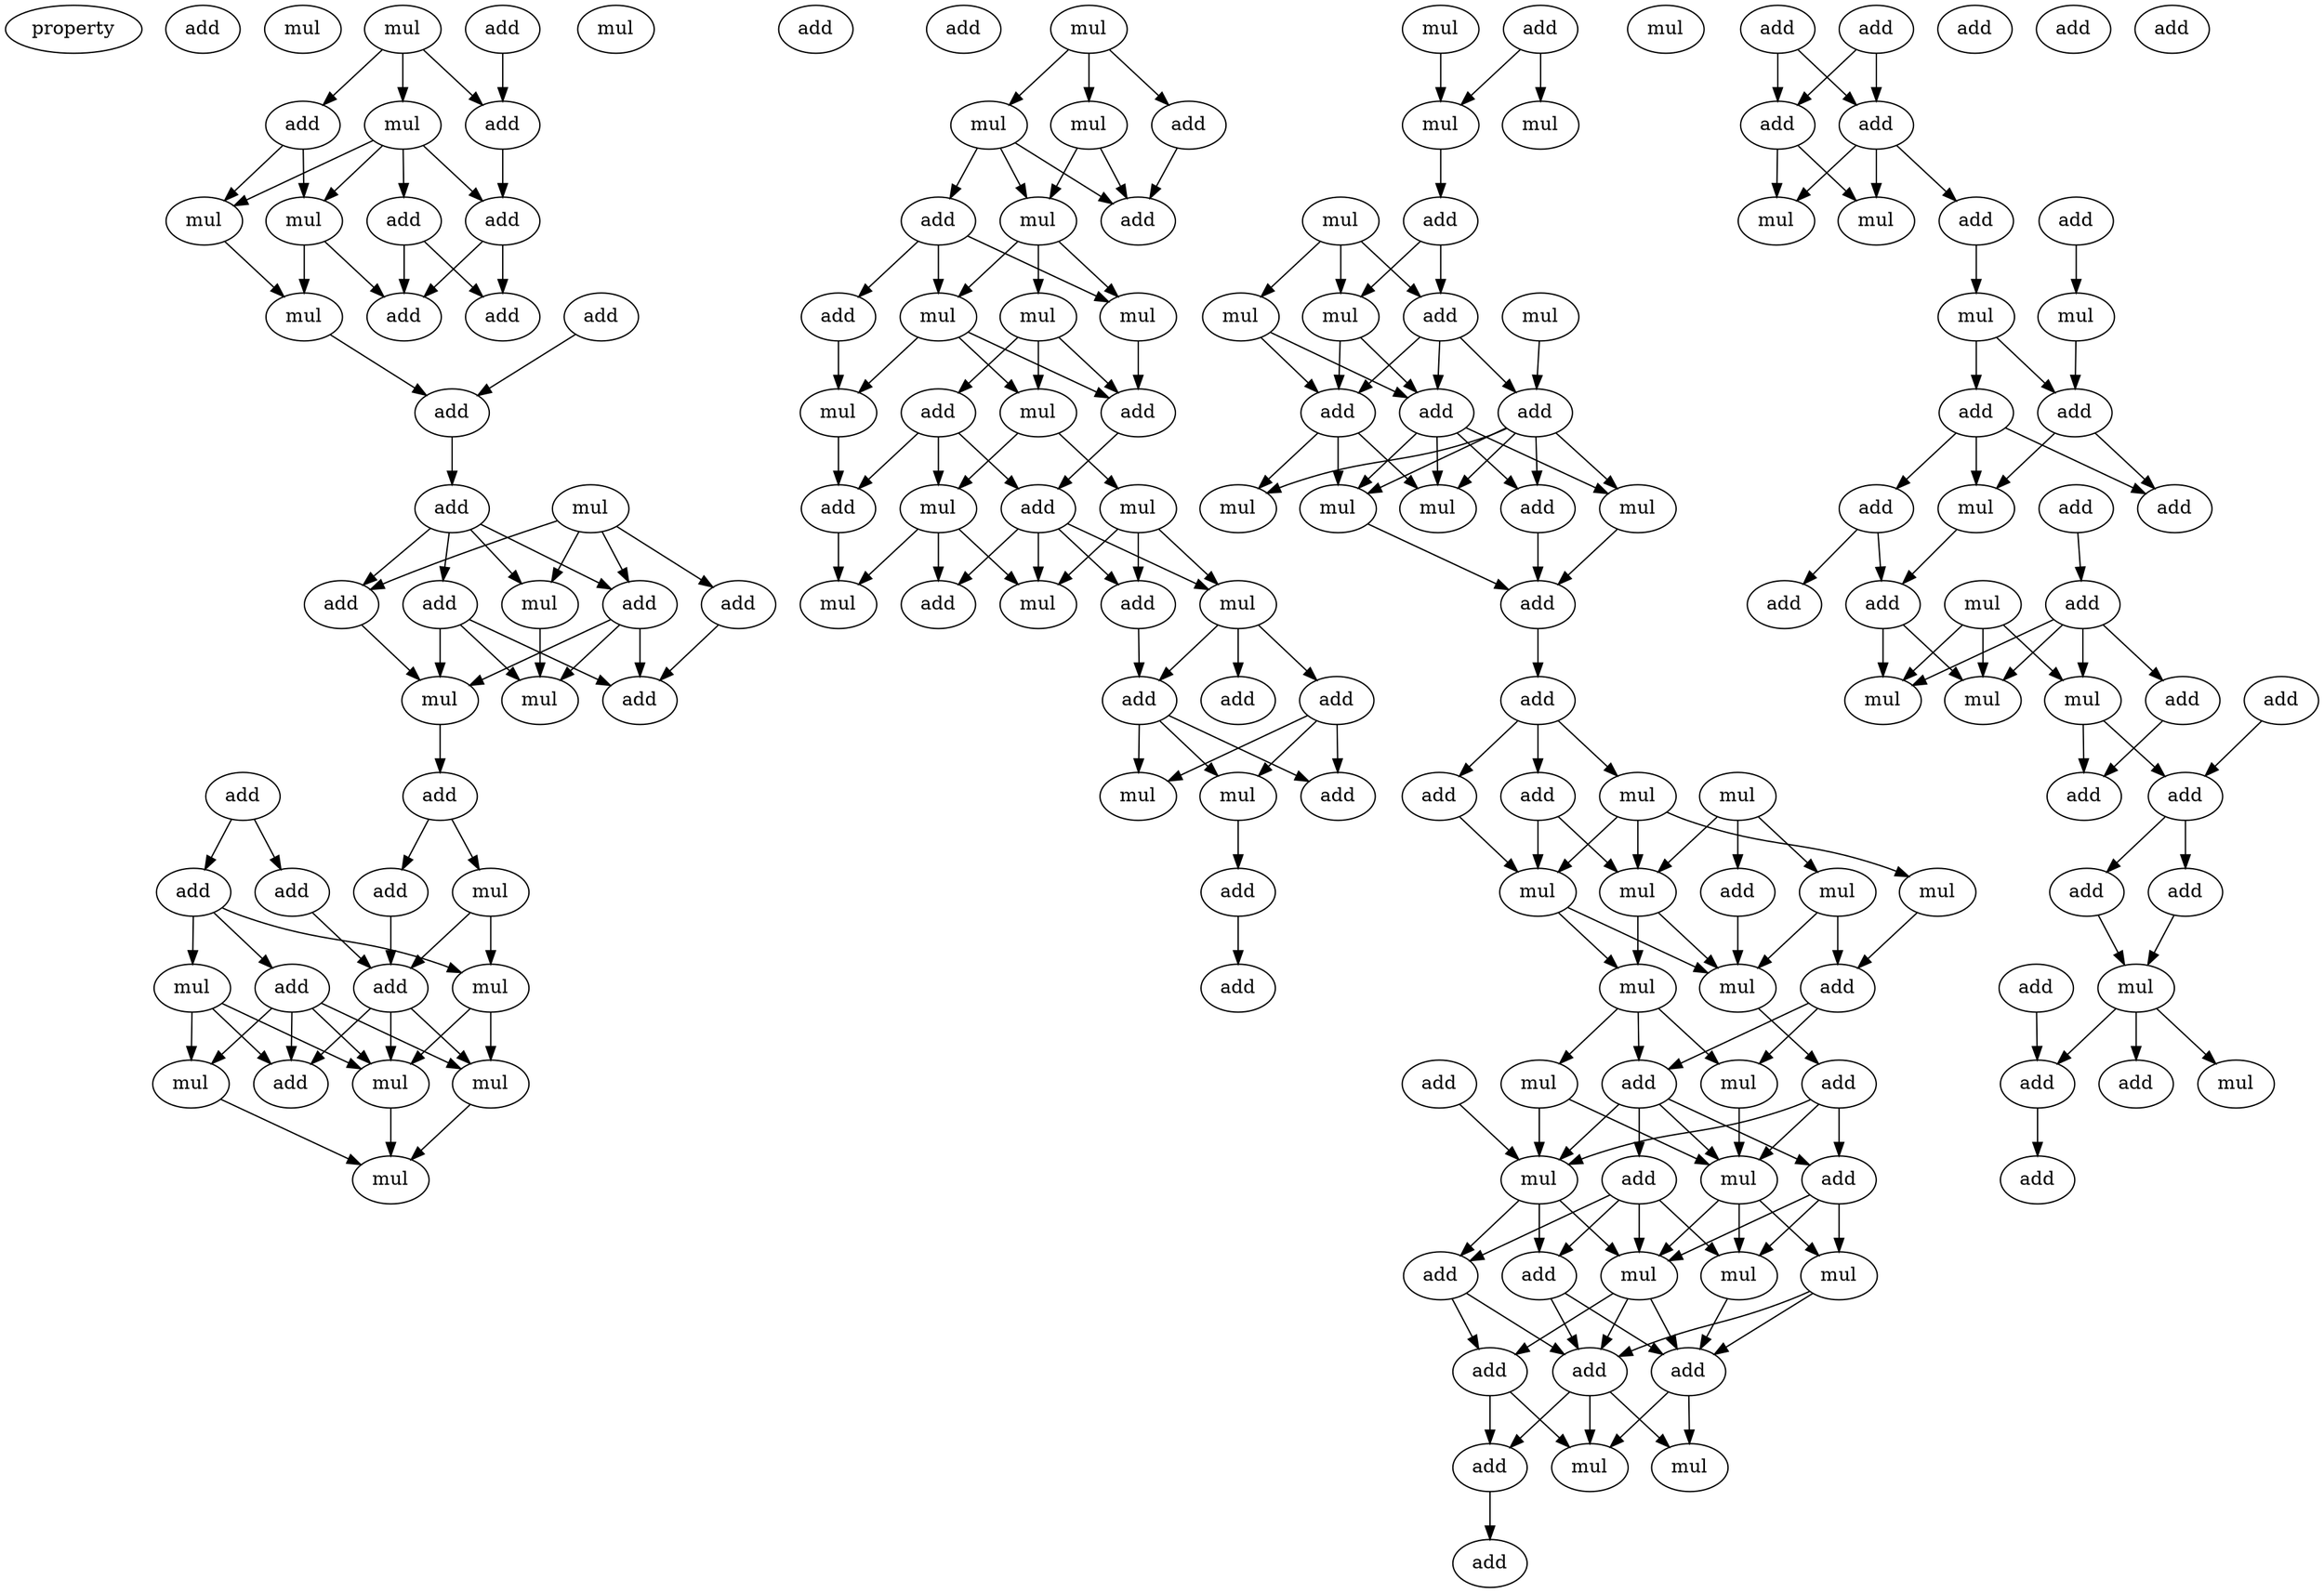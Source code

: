 digraph {
    node [fontcolor=black]
    property [mul=2,lf=1.1]
    0 [ label = add ];
    1 [ label = mul ];
    2 [ label = add ];
    3 [ label = mul ];
    4 [ label = mul ];
    5 [ label = add ];
    6 [ label = add ];
    7 [ label = mul ];
    8 [ label = add ];
    9 [ label = add ];
    10 [ label = mul ];
    11 [ label = add ];
    12 [ label = mul ];
    13 [ label = add ];
    14 [ label = add ];
    15 [ label = add ];
    16 [ label = add ];
    17 [ label = mul ];
    18 [ label = mul ];
    19 [ label = add ];
    20 [ label = add ];
    21 [ label = add ];
    22 [ label = mul ];
    23 [ label = add ];
    24 [ label = add ];
    25 [ label = mul ];
    26 [ label = mul ];
    27 [ label = add ];
    28 [ label = add ];
    29 [ label = add ];
    30 [ label = add ];
    31 [ label = add ];
    32 [ label = mul ];
    33 [ label = add ];
    34 [ label = add ];
    35 [ label = mul ];
    36 [ label = mul ];
    37 [ label = add ];
    38 [ label = mul ];
    39 [ label = add ];
    40 [ label = mul ];
    41 [ label = add ];
    42 [ label = mul ];
    43 [ label = mul ];
    44 [ label = mul ];
    45 [ label = mul ];
    46 [ label = mul ];
    47 [ label = add ];
    48 [ label = add ];
    49 [ label = add ];
    50 [ label = mul ];
    51 [ label = add ];
    52 [ label = mul ];
    53 [ label = mul ];
    54 [ label = mul ];
    55 [ label = add ];
    56 [ label = add ];
    57 [ label = mul ];
    58 [ label = mul ];
    59 [ label = add ];
    60 [ label = mul ];
    61 [ label = add ];
    62 [ label = mul ];
    63 [ label = add ];
    64 [ label = add ];
    65 [ label = mul ];
    66 [ label = mul ];
    67 [ label = mul ];
    68 [ label = add ];
    69 [ label = add ];
    70 [ label = add ];
    71 [ label = add ];
    72 [ label = mul ];
    73 [ label = mul ];
    74 [ label = add ];
    75 [ label = add ];
    76 [ label = mul ];
    77 [ label = add ];
    78 [ label = mul ];
    79 [ label = mul ];
    80 [ label = mul ];
    81 [ label = mul ];
    82 [ label = add ];
    83 [ label = mul ];
    84 [ label = mul ];
    85 [ label = add ];
    86 [ label = mul ];
    87 [ label = add ];
    88 [ label = add ];
    89 [ label = add ];
    90 [ label = mul ];
    91 [ label = mul ];
    92 [ label = mul ];
    93 [ label = mul ];
    94 [ label = add ];
    95 [ label = add ];
    96 [ label = add ];
    97 [ label = mul ];
    98 [ label = add ];
    99 [ label = add ];
    100 [ label = mul ];
    101 [ label = mul ];
    102 [ label = mul ];
    103 [ label = add ];
    104 [ label = mul ];
    105 [ label = mul ];
    106 [ label = mul ];
    107 [ label = add ];
    108 [ label = mul ];
    109 [ label = add ];
    110 [ label = add ];
    111 [ label = add ];
    112 [ label = mul ];
    113 [ label = mul ];
    114 [ label = add ];
    115 [ label = mul ];
    116 [ label = mul ];
    117 [ label = add ];
    118 [ label = mul ];
    119 [ label = add ];
    120 [ label = add ];
    121 [ label = mul ];
    122 [ label = mul ];
    123 [ label = add ];
    124 [ label = add ];
    125 [ label = add ];
    126 [ label = mul ];
    127 [ label = mul ];
    128 [ label = add ];
    129 [ label = add ];
    130 [ label = add ];
    131 [ label = add ];
    132 [ label = add ];
    133 [ label = add ];
    134 [ label = mul ];
    135 [ label = mul ];
    136 [ label = add ];
    137 [ label = add ];
    138 [ label = mul ];
    139 [ label = mul ];
    140 [ label = add ];
    141 [ label = add ];
    142 [ label = add ];
    143 [ label = add ];
    144 [ label = add ];
    145 [ label = add ];
    146 [ label = mul ];
    147 [ label = add ];
    148 [ label = mul ];
    149 [ label = add ];
    150 [ label = add ];
    151 [ label = mul ];
    152 [ label = add ];
    153 [ label = mul ];
    154 [ label = mul ];
    155 [ label = add ];
    156 [ label = add ];
    157 [ label = add ];
    158 [ label = add ];
    159 [ label = add ];
    160 [ label = add ];
    161 [ label = mul ];
    162 [ label = add ];
    163 [ label = add ];
    164 [ label = mul ];
    165 [ label = add ];
    166 [ label = add ];
    167 [ label = add ];
    2 -> 6 [ name = 0 ];
    3 -> 4 [ name = 1 ];
    3 -> 5 [ name = 2 ];
    3 -> 6 [ name = 3 ];
    4 -> 7 [ name = 4 ];
    4 -> 8 [ name = 5 ];
    4 -> 9 [ name = 6 ];
    4 -> 10 [ name = 7 ];
    5 -> 7 [ name = 8 ];
    5 -> 10 [ name = 9 ];
    6 -> 8 [ name = 10 ];
    7 -> 12 [ name = 11 ];
    8 -> 11 [ name = 12 ];
    8 -> 14 [ name = 13 ];
    9 -> 11 [ name = 14 ];
    9 -> 14 [ name = 15 ];
    10 -> 11 [ name = 16 ];
    10 -> 12 [ name = 17 ];
    12 -> 15 [ name = 18 ];
    13 -> 15 [ name = 19 ];
    15 -> 16 [ name = 20 ];
    16 -> 21 [ name = 21 ];
    16 -> 22 [ name = 22 ];
    16 -> 23 [ name = 23 ];
    16 -> 24 [ name = 24 ];
    18 -> 20 [ name = 25 ];
    18 -> 21 [ name = 26 ];
    18 -> 22 [ name = 27 ];
    18 -> 24 [ name = 28 ];
    20 -> 27 [ name = 29 ];
    21 -> 25 [ name = 30 ];
    22 -> 26 [ name = 31 ];
    23 -> 25 [ name = 32 ];
    23 -> 26 [ name = 33 ];
    23 -> 27 [ name = 34 ];
    24 -> 25 [ name = 35 ];
    24 -> 26 [ name = 36 ];
    24 -> 27 [ name = 37 ];
    25 -> 28 [ name = 38 ];
    28 -> 31 [ name = 39 ];
    28 -> 32 [ name = 40 ];
    29 -> 30 [ name = 41 ];
    29 -> 33 [ name = 42 ];
    30 -> 37 [ name = 43 ];
    31 -> 37 [ name = 44 ];
    32 -> 35 [ name = 45 ];
    32 -> 37 [ name = 46 ];
    33 -> 34 [ name = 47 ];
    33 -> 35 [ name = 48 ];
    33 -> 36 [ name = 49 ];
    34 -> 38 [ name = 50 ];
    34 -> 39 [ name = 51 ];
    34 -> 40 [ name = 52 ];
    34 -> 42 [ name = 53 ];
    35 -> 38 [ name = 54 ];
    35 -> 40 [ name = 55 ];
    36 -> 38 [ name = 56 ];
    36 -> 39 [ name = 57 ];
    36 -> 42 [ name = 58 ];
    37 -> 38 [ name = 59 ];
    37 -> 39 [ name = 60 ];
    37 -> 40 [ name = 61 ];
    38 -> 43 [ name = 62 ];
    40 -> 43 [ name = 63 ];
    42 -> 43 [ name = 64 ];
    44 -> 45 [ name = 65 ];
    44 -> 46 [ name = 66 ];
    44 -> 47 [ name = 67 ];
    45 -> 48 [ name = 68 ];
    45 -> 49 [ name = 69 ];
    45 -> 50 [ name = 70 ];
    46 -> 48 [ name = 71 ];
    46 -> 50 [ name = 72 ];
    47 -> 48 [ name = 73 ];
    49 -> 51 [ name = 74 ];
    49 -> 53 [ name = 75 ];
    49 -> 54 [ name = 76 ];
    50 -> 52 [ name = 77 ];
    50 -> 53 [ name = 78 ];
    50 -> 54 [ name = 79 ];
    51 -> 58 [ name = 80 ];
    52 -> 55 [ name = 81 ];
    52 -> 56 [ name = 82 ];
    52 -> 57 [ name = 83 ];
    53 -> 56 [ name = 84 ];
    53 -> 57 [ name = 85 ];
    53 -> 58 [ name = 86 ];
    54 -> 56 [ name = 87 ];
    55 -> 59 [ name = 88 ];
    55 -> 61 [ name = 89 ];
    55 -> 62 [ name = 90 ];
    56 -> 61 [ name = 91 ];
    57 -> 60 [ name = 92 ];
    57 -> 62 [ name = 93 ];
    58 -> 59 [ name = 94 ];
    59 -> 67 [ name = 95 ];
    60 -> 64 [ name = 96 ];
    60 -> 65 [ name = 97 ];
    60 -> 66 [ name = 98 ];
    61 -> 63 [ name = 99 ];
    61 -> 64 [ name = 100 ];
    61 -> 65 [ name = 101 ];
    61 -> 66 [ name = 102 ];
    62 -> 63 [ name = 103 ];
    62 -> 66 [ name = 104 ];
    62 -> 67 [ name = 105 ];
    64 -> 68 [ name = 106 ];
    65 -> 68 [ name = 107 ];
    65 -> 69 [ name = 108 ];
    65 -> 70 [ name = 109 ];
    68 -> 71 [ name = 110 ];
    68 -> 72 [ name = 111 ];
    68 -> 73 [ name = 112 ];
    69 -> 71 [ name = 113 ];
    69 -> 72 [ name = 114 ];
    69 -> 73 [ name = 115 ];
    73 -> 74 [ name = 116 ];
    74 -> 75 [ name = 117 ];
    76 -> 79 [ name = 118 ];
    77 -> 79 [ name = 119 ];
    77 -> 80 [ name = 120 ];
    79 -> 82 [ name = 121 ];
    81 -> 83 [ name = 122 ];
    81 -> 84 [ name = 123 ];
    81 -> 85 [ name = 124 ];
    82 -> 84 [ name = 125 ];
    82 -> 85 [ name = 126 ];
    83 -> 87 [ name = 127 ];
    83 -> 88 [ name = 128 ];
    84 -> 87 [ name = 129 ];
    84 -> 88 [ name = 130 ];
    85 -> 87 [ name = 131 ];
    85 -> 88 [ name = 132 ];
    85 -> 89 [ name = 133 ];
    86 -> 89 [ name = 134 ];
    87 -> 90 [ name = 135 ];
    87 -> 91 [ name = 136 ];
    87 -> 92 [ name = 137 ];
    88 -> 90 [ name = 138 ];
    88 -> 92 [ name = 139 ];
    88 -> 93 [ name = 140 ];
    88 -> 94 [ name = 141 ];
    89 -> 90 [ name = 142 ];
    89 -> 91 [ name = 143 ];
    89 -> 92 [ name = 144 ];
    89 -> 93 [ name = 145 ];
    89 -> 94 [ name = 146 ];
    92 -> 95 [ name = 147 ];
    93 -> 95 [ name = 148 ];
    94 -> 95 [ name = 149 ];
    95 -> 96 [ name = 150 ];
    96 -> 97 [ name = 151 ];
    96 -> 98 [ name = 152 ];
    96 -> 99 [ name = 153 ];
    97 -> 101 [ name = 154 ];
    97 -> 104 [ name = 155 ];
    97 -> 105 [ name = 156 ];
    98 -> 104 [ name = 157 ];
    98 -> 105 [ name = 158 ];
    99 -> 105 [ name = 159 ];
    100 -> 102 [ name = 160 ];
    100 -> 103 [ name = 161 ];
    100 -> 104 [ name = 162 ];
    101 -> 107 [ name = 163 ];
    102 -> 107 [ name = 164 ];
    102 -> 108 [ name = 165 ];
    103 -> 108 [ name = 166 ];
    104 -> 106 [ name = 167 ];
    104 -> 108 [ name = 168 ];
    105 -> 106 [ name = 169 ];
    105 -> 108 [ name = 170 ];
    106 -> 109 [ name = 171 ];
    106 -> 112 [ name = 172 ];
    106 -> 113 [ name = 173 ];
    107 -> 109 [ name = 174 ];
    107 -> 112 [ name = 175 ];
    108 -> 110 [ name = 176 ];
    109 -> 114 [ name = 177 ];
    109 -> 115 [ name = 178 ];
    109 -> 116 [ name = 179 ];
    109 -> 117 [ name = 180 ];
    110 -> 115 [ name = 181 ];
    110 -> 116 [ name = 182 ];
    110 -> 117 [ name = 183 ];
    111 -> 115 [ name = 184 ];
    112 -> 116 [ name = 185 ];
    113 -> 115 [ name = 186 ];
    113 -> 116 [ name = 187 ];
    114 -> 118 [ name = 188 ];
    114 -> 119 [ name = 189 ];
    114 -> 120 [ name = 190 ];
    114 -> 121 [ name = 191 ];
    115 -> 119 [ name = 192 ];
    115 -> 120 [ name = 193 ];
    115 -> 121 [ name = 194 ];
    116 -> 118 [ name = 195 ];
    116 -> 121 [ name = 196 ];
    116 -> 122 [ name = 197 ];
    117 -> 118 [ name = 198 ];
    117 -> 121 [ name = 199 ];
    117 -> 122 [ name = 200 ];
    118 -> 125 [ name = 201 ];
    119 -> 123 [ name = 202 ];
    119 -> 124 [ name = 203 ];
    120 -> 124 [ name = 204 ];
    120 -> 125 [ name = 205 ];
    121 -> 123 [ name = 206 ];
    121 -> 124 [ name = 207 ];
    121 -> 125 [ name = 208 ];
    122 -> 124 [ name = 209 ];
    122 -> 125 [ name = 210 ];
    123 -> 126 [ name = 211 ];
    123 -> 128 [ name = 212 ];
    124 -> 126 [ name = 213 ];
    124 -> 127 [ name = 214 ];
    124 -> 128 [ name = 215 ];
    125 -> 126 [ name = 216 ];
    125 -> 127 [ name = 217 ];
    128 -> 129 [ name = 218 ];
    130 -> 132 [ name = 219 ];
    130 -> 133 [ name = 220 ];
    131 -> 132 [ name = 221 ];
    131 -> 133 [ name = 222 ];
    132 -> 134 [ name = 223 ];
    132 -> 135 [ name = 224 ];
    133 -> 134 [ name = 225 ];
    133 -> 135 [ name = 226 ];
    133 -> 137 [ name = 227 ];
    136 -> 139 [ name = 228 ];
    137 -> 138 [ name = 229 ];
    138 -> 140 [ name = 230 ];
    138 -> 141 [ name = 231 ];
    139 -> 141 [ name = 232 ];
    140 -> 142 [ name = 233 ];
    140 -> 143 [ name = 234 ];
    140 -> 146 [ name = 235 ];
    141 -> 143 [ name = 236 ];
    141 -> 146 [ name = 237 ];
    142 -> 147 [ name = 238 ];
    142 -> 150 [ name = 239 ];
    145 -> 149 [ name = 240 ];
    146 -> 150 [ name = 241 ];
    148 -> 151 [ name = 242 ];
    148 -> 153 [ name = 243 ];
    148 -> 154 [ name = 244 ];
    149 -> 151 [ name = 245 ];
    149 -> 152 [ name = 246 ];
    149 -> 153 [ name = 247 ];
    149 -> 154 [ name = 248 ];
    150 -> 153 [ name = 249 ];
    150 -> 154 [ name = 250 ];
    151 -> 156 [ name = 251 ];
    151 -> 157 [ name = 252 ];
    152 -> 156 [ name = 253 ];
    155 -> 157 [ name = 254 ];
    157 -> 158 [ name = 255 ];
    157 -> 159 [ name = 256 ];
    158 -> 161 [ name = 257 ];
    159 -> 161 [ name = 258 ];
    160 -> 162 [ name = 259 ];
    161 -> 162 [ name = 260 ];
    161 -> 164 [ name = 261 ];
    161 -> 166 [ name = 262 ];
    162 -> 167 [ name = 263 ];
}
